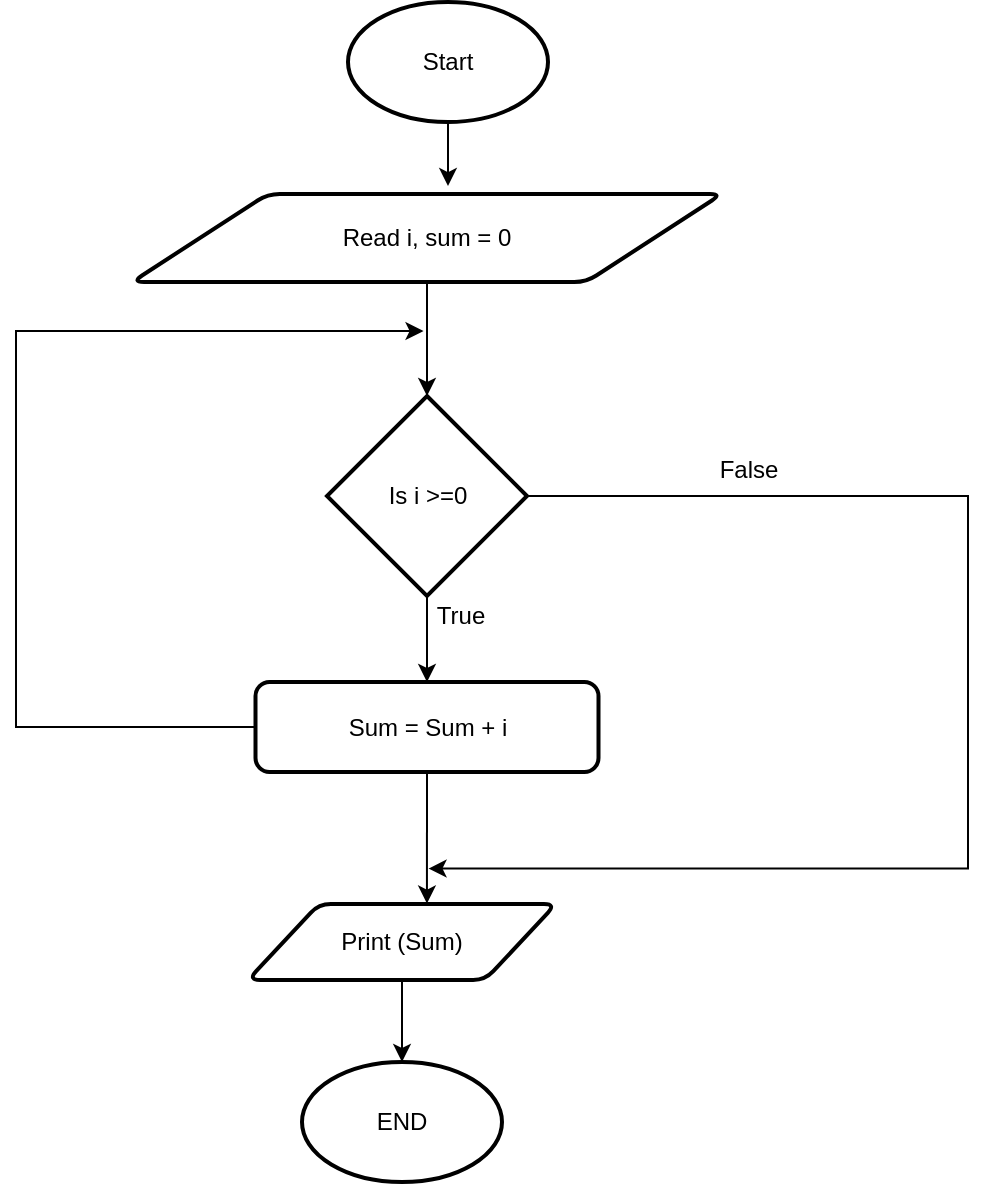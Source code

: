 <mxfile version="16.6.1" type="github">
  <diagram id="ghnddLFbfy9oVSA8fj-k" name="Page-1">
    <mxGraphModel dx="1210" dy="607" grid="0" gridSize="10" guides="1" tooltips="1" connect="1" arrows="1" fold="1" page="1" pageScale="1" pageWidth="1200" pageHeight="1600" math="0" shadow="0">
      <root>
        <mxCell id="0" />
        <mxCell id="1" parent="0" />
        <mxCell id="40RV0zLQPxrocBuq1c4G-4" style="edgeStyle=orthogonalEdgeStyle;rounded=0;orthogonalLoop=1;jettySize=auto;html=1;exitX=0.5;exitY=1;exitDx=0;exitDy=0;exitPerimeter=0;" edge="1" parent="1" source="40RV0zLQPxrocBuq1c4G-1">
          <mxGeometry relative="1" as="geometry">
            <mxPoint x="582" y="115.012" as="targetPoint" />
          </mxGeometry>
        </mxCell>
        <mxCell id="40RV0zLQPxrocBuq1c4G-1" value="Start" style="strokeWidth=2;html=1;shape=mxgraph.flowchart.start_1;whiteSpace=wrap;" vertex="1" parent="1">
          <mxGeometry x="532" y="23" width="100" height="60" as="geometry" />
        </mxCell>
        <mxCell id="40RV0zLQPxrocBuq1c4G-5" style="edgeStyle=orthogonalEdgeStyle;rounded=0;orthogonalLoop=1;jettySize=auto;html=1;exitX=0.5;exitY=1;exitDx=0;exitDy=0;entryX=0.5;entryY=0;entryDx=0;entryDy=0;entryPerimeter=0;" edge="1" parent="1" source="40RV0zLQPxrocBuq1c4G-2" target="40RV0zLQPxrocBuq1c4G-3">
          <mxGeometry relative="1" as="geometry" />
        </mxCell>
        <mxCell id="40RV0zLQPxrocBuq1c4G-2" value="Read i, sum = 0" style="shape=parallelogram;html=1;strokeWidth=2;perimeter=parallelogramPerimeter;whiteSpace=wrap;rounded=1;arcSize=12;size=0.23;" vertex="1" parent="1">
          <mxGeometry x="424" y="119" width="295" height="44" as="geometry" />
        </mxCell>
        <mxCell id="40RV0zLQPxrocBuq1c4G-7" style="edgeStyle=orthogonalEdgeStyle;rounded=0;orthogonalLoop=1;jettySize=auto;html=1;exitX=0.5;exitY=1;exitDx=0;exitDy=0;exitPerimeter=0;entryX=0.5;entryY=0;entryDx=0;entryDy=0;" edge="1" parent="1" source="40RV0zLQPxrocBuq1c4G-3" target="40RV0zLQPxrocBuq1c4G-6">
          <mxGeometry relative="1" as="geometry" />
        </mxCell>
        <mxCell id="40RV0zLQPxrocBuq1c4G-16" style="edgeStyle=orthogonalEdgeStyle;rounded=0;orthogonalLoop=1;jettySize=auto;html=1;exitX=1;exitY=0.5;exitDx=0;exitDy=0;exitPerimeter=0;" edge="1" parent="1" source="40RV0zLQPxrocBuq1c4G-3">
          <mxGeometry relative="1" as="geometry">
            <mxPoint x="572.266" y="456.262" as="targetPoint" />
            <Array as="points">
              <mxPoint x="842" y="270" />
              <mxPoint x="842" y="456" />
            </Array>
          </mxGeometry>
        </mxCell>
        <mxCell id="40RV0zLQPxrocBuq1c4G-3" value="Is i &amp;gt;=0" style="strokeWidth=2;html=1;shape=mxgraph.flowchart.decision;whiteSpace=wrap;" vertex="1" parent="1">
          <mxGeometry x="521.5" y="220" width="100" height="100" as="geometry" />
        </mxCell>
        <mxCell id="40RV0zLQPxrocBuq1c4G-11" style="edgeStyle=orthogonalEdgeStyle;rounded=0;orthogonalLoop=1;jettySize=auto;html=1;exitX=0;exitY=0.5;exitDx=0;exitDy=0;" edge="1" parent="1" source="40RV0zLQPxrocBuq1c4G-6">
          <mxGeometry relative="1" as="geometry">
            <mxPoint x="569.766" y="187.512" as="targetPoint" />
            <Array as="points">
              <mxPoint x="366" y="386" />
              <mxPoint x="366" y="188" />
            </Array>
          </mxGeometry>
        </mxCell>
        <mxCell id="40RV0zLQPxrocBuq1c4G-13" style="edgeStyle=orthogonalEdgeStyle;rounded=0;orthogonalLoop=1;jettySize=auto;html=1;exitX=0.5;exitY=1;exitDx=0;exitDy=0;entryX=0.581;entryY=-0.006;entryDx=0;entryDy=0;entryPerimeter=0;" edge="1" parent="1" source="40RV0zLQPxrocBuq1c4G-6" target="40RV0zLQPxrocBuq1c4G-12">
          <mxGeometry relative="1" as="geometry" />
        </mxCell>
        <mxCell id="40RV0zLQPxrocBuq1c4G-6" value="Sum = Sum + i" style="rounded=1;whiteSpace=wrap;html=1;absoluteArcSize=1;arcSize=14;strokeWidth=2;" vertex="1" parent="1">
          <mxGeometry x="485.75" y="363" width="171.5" height="45" as="geometry" />
        </mxCell>
        <mxCell id="40RV0zLQPxrocBuq1c4G-8" value="True" style="text;html=1;align=center;verticalAlign=middle;resizable=0;points=[];autosize=1;strokeColor=none;fillColor=none;" vertex="1" parent="1">
          <mxGeometry x="571" y="321" width="34" height="18" as="geometry" />
        </mxCell>
        <mxCell id="40RV0zLQPxrocBuq1c4G-15" style="edgeStyle=orthogonalEdgeStyle;rounded=0;orthogonalLoop=1;jettySize=auto;html=1;exitX=0.5;exitY=1;exitDx=0;exitDy=0;entryX=0.5;entryY=0;entryDx=0;entryDy=0;entryPerimeter=0;" edge="1" parent="1" source="40RV0zLQPxrocBuq1c4G-12" target="40RV0zLQPxrocBuq1c4G-14">
          <mxGeometry relative="1" as="geometry" />
        </mxCell>
        <mxCell id="40RV0zLQPxrocBuq1c4G-12" value="Print (Sum)" style="shape=parallelogram;html=1;strokeWidth=2;perimeter=parallelogramPerimeter;whiteSpace=wrap;rounded=1;arcSize=12;size=0.23;" vertex="1" parent="1">
          <mxGeometry x="482" y="474" width="154" height="38" as="geometry" />
        </mxCell>
        <mxCell id="40RV0zLQPxrocBuq1c4G-14" value="END" style="strokeWidth=2;html=1;shape=mxgraph.flowchart.start_1;whiteSpace=wrap;" vertex="1" parent="1">
          <mxGeometry x="509" y="553" width="100" height="60" as="geometry" />
        </mxCell>
        <mxCell id="40RV0zLQPxrocBuq1c4G-17" value="False" style="text;html=1;align=center;verticalAlign=middle;resizable=0;points=[];autosize=1;strokeColor=none;fillColor=none;" vertex="1" parent="1">
          <mxGeometry x="712" y="248" width="39" height="18" as="geometry" />
        </mxCell>
      </root>
    </mxGraphModel>
  </diagram>
</mxfile>

